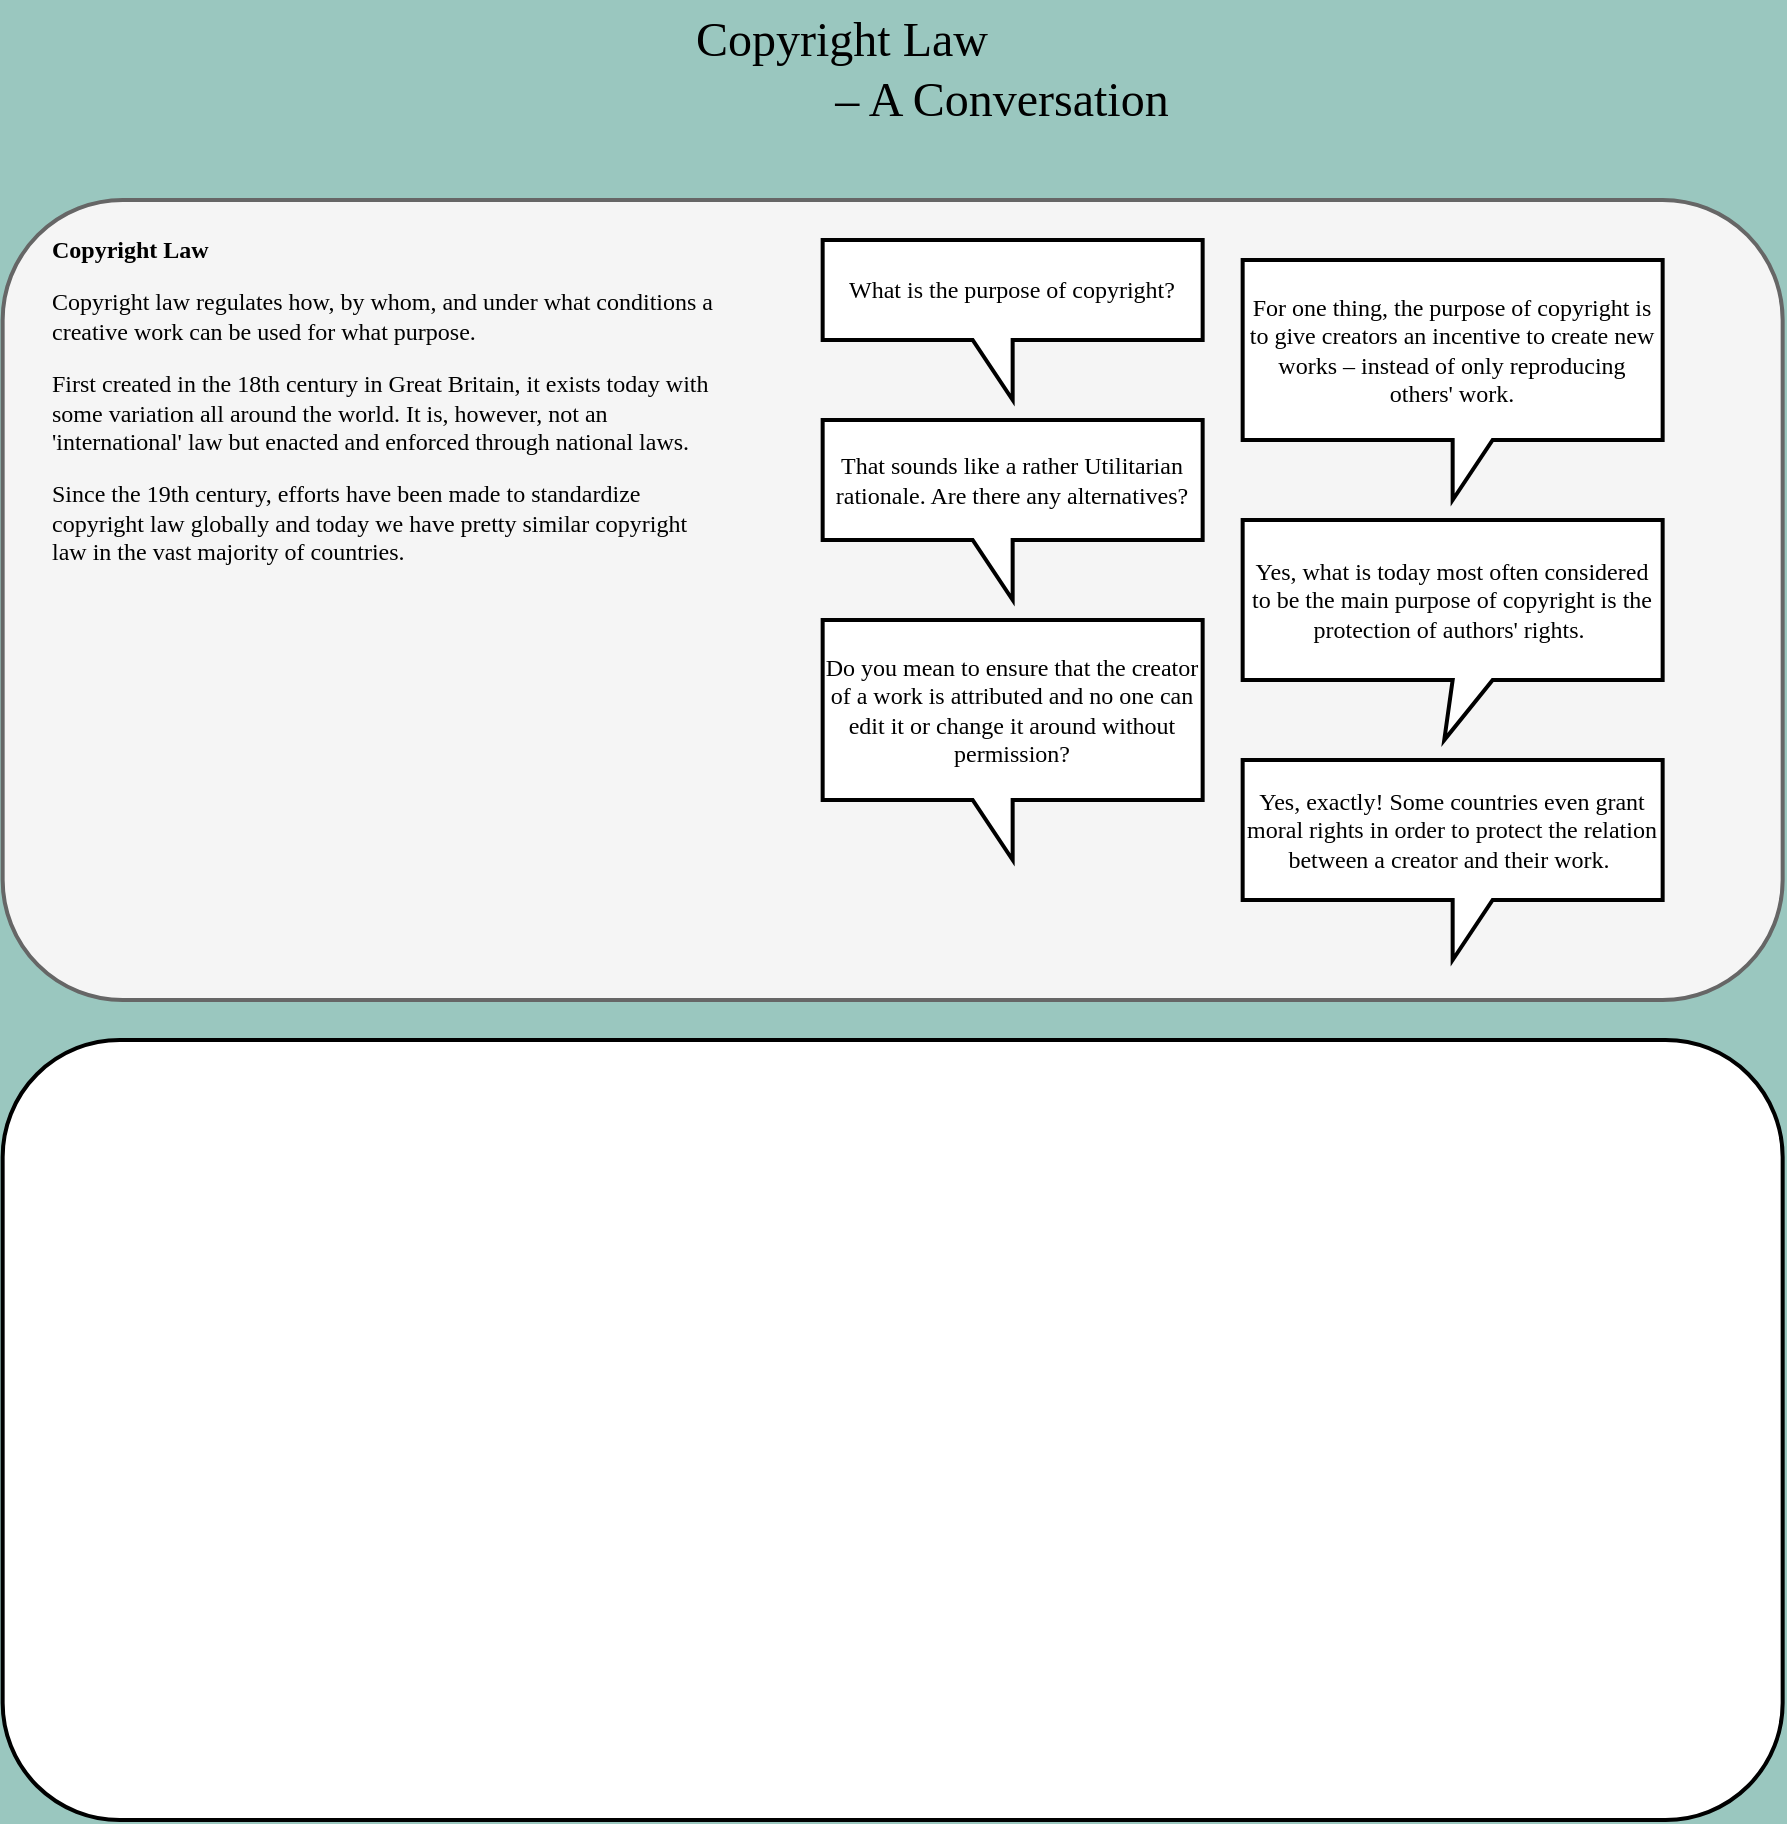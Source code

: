 <mxfile version="12.6.2" type="github">
  <diagram name="Page-1" id="ad52d381-51e7-2e0d-a935-2d0ddd2fd229">
    <mxGraphModel dx="3277" dy="2904" grid="1" gridSize="10" guides="1" tooltips="1" connect="1" arrows="1" fold="1" page="1" pageScale="1" pageWidth="1169" pageHeight="827" background="#9AC7BF" math="0" shadow="0">
      <root>
        <mxCell id="0"/>
        <mxCell id="1" parent="0"/>
        <mxCell id="lcUeHcnI_oaIsX3chBQn-14" value="Copyright Law" style="text;html=1;strokeColor=none;fillColor=none;align=center;verticalAlign=middle;whiteSpace=wrap;rounded=0;fontFamily=Verdana;fontSize=24;" vertex="1" parent="1">
          <mxGeometry x="456.33" y="-810" width="200" height="40" as="geometry"/>
        </mxCell>
        <mxCell id="lcUeHcnI_oaIsX3chBQn-15" value="– A Conversation" style="text;html=1;strokeColor=none;fillColor=none;align=center;verticalAlign=middle;whiteSpace=wrap;rounded=0;fontFamily=Verdana;fontSize=24;" vertex="1" parent="1">
          <mxGeometry x="526.33" y="-770" width="220" height="20" as="geometry"/>
        </mxCell>
        <mxCell id="lcUeHcnI_oaIsX3chBQn-23" value="" style="rounded=1;whiteSpace=wrap;html=1;strokeWidth=2;fontFamily=Verdana;fontSize=12;" vertex="1" parent="1">
          <mxGeometry x="136.33" y="-290" width="890" height="390" as="geometry"/>
        </mxCell>
        <mxCell id="lcUeHcnI_oaIsX3chBQn-24" value="" style="group" vertex="1" connectable="0" parent="1">
          <mxGeometry x="136.33" y="-710" width="890" height="400" as="geometry"/>
        </mxCell>
        <mxCell id="lcUeHcnI_oaIsX3chBQn-16" value="" style="rounded=1;whiteSpace=wrap;html=1;strokeWidth=2;fontFamily=Verdana;fontSize=24;fillColor=#f5f5f5;strokeColor=#666666;fontColor=#333333;" vertex="1" parent="lcUeHcnI_oaIsX3chBQn-24">
          <mxGeometry width="890" height="400" as="geometry"/>
        </mxCell>
        <mxCell id="lcUeHcnI_oaIsX3chBQn-12" value="For one thing, the purpose of copyright is to give creators an incentive to create new works – instead of only reproducing others&#39; work." style="shape=callout;whiteSpace=wrap;html=1;perimeter=calloutPerimeter;strokeWidth=2;fontFamily=Verdana;" vertex="1" parent="lcUeHcnI_oaIsX3chBQn-24">
          <mxGeometry x="620" y="30" width="210" height="120" as="geometry"/>
        </mxCell>
        <mxCell id="lcUeHcnI_oaIsX3chBQn-13" value="What is the purpose of copyright?" style="shape=callout;whiteSpace=wrap;html=1;perimeter=calloutPerimeter;strokeWidth=2;fontFamily=Verdana;flipV=0;flipH=1;" vertex="1" parent="lcUeHcnI_oaIsX3chBQn-24">
          <mxGeometry x="410.0" y="20" width="190" height="80" as="geometry"/>
        </mxCell>
        <mxCell id="lcUeHcnI_oaIsX3chBQn-17" value="&lt;h1 style=&quot;font-size: 12px&quot;&gt;Copyright Law&lt;/h1&gt;&lt;p style=&quot;font-size: 12px&quot;&gt;Copyright law regulates how, by whom, and under what conditions a creative work can be used for what purpose.&amp;nbsp;&lt;/p&gt;&lt;p style=&quot;font-size: 12px&quot;&gt;First created in the 18th century in Great Britain, it exists today with some variation all around the world. It is, however, not an &#39;international&#39; law but enacted and enforced through national laws.&amp;nbsp;&lt;/p&gt;&lt;p style=&quot;font-size: 12px&quot;&gt;Since the 19th century, efforts have been made to standardize copyright law globally and today we have pretty similar copyright law in the vast majority of countries.&lt;/p&gt;" style="text;html=1;strokeColor=none;fillColor=none;spacing=5;spacingTop=-20;whiteSpace=wrap;overflow=hidden;rounded=0;fontFamily=Verdana;fontSize=12;" vertex="1" parent="lcUeHcnI_oaIsX3chBQn-24">
          <mxGeometry x="20" y="20" width="340" height="210" as="geometry"/>
        </mxCell>
        <mxCell id="lcUeHcnI_oaIsX3chBQn-18" value="That sounds like a rather Utilitarian rationale. Are there any alternatives?" style="shape=callout;whiteSpace=wrap;html=1;perimeter=calloutPerimeter;strokeWidth=2;fontFamily=Verdana;fontSize=12;flipH=1;" vertex="1" parent="lcUeHcnI_oaIsX3chBQn-24">
          <mxGeometry x="410.0" y="110" width="190" height="90" as="geometry"/>
        </mxCell>
        <mxCell id="lcUeHcnI_oaIsX3chBQn-19" value="Yes, what is today most often considered to be the main purpose of copyright is the protection of authors&#39; rights.&amp;nbsp;" style="shape=callout;whiteSpace=wrap;html=1;perimeter=calloutPerimeter;strokeWidth=2;fontFamily=Verdana;fontSize=12;position2=0.48;" vertex="1" parent="lcUeHcnI_oaIsX3chBQn-24">
          <mxGeometry x="620" y="160" width="210" height="110" as="geometry"/>
        </mxCell>
        <mxCell id="lcUeHcnI_oaIsX3chBQn-20" value="Do you mean to ensure that the creator of a work is attributed and no one can edit it or change it around without permission?" style="shape=callout;whiteSpace=wrap;html=1;perimeter=calloutPerimeter;strokeWidth=2;fontFamily=Verdana;fontSize=12;flipH=1;" vertex="1" parent="lcUeHcnI_oaIsX3chBQn-24">
          <mxGeometry x="410.0" y="210" width="190" height="120" as="geometry"/>
        </mxCell>
        <mxCell id="lcUeHcnI_oaIsX3chBQn-21" value="Yes, exactly! Some countries even grant moral rights in order to protect the relation between a creator and their work.&amp;nbsp;" style="shape=callout;whiteSpace=wrap;html=1;perimeter=calloutPerimeter;strokeWidth=2;fontFamily=Verdana;fontSize=12;" vertex="1" parent="lcUeHcnI_oaIsX3chBQn-24">
          <mxGeometry x="620" y="280" width="210" height="100" as="geometry"/>
        </mxCell>
      </root>
    </mxGraphModel>
  </diagram>
</mxfile>
